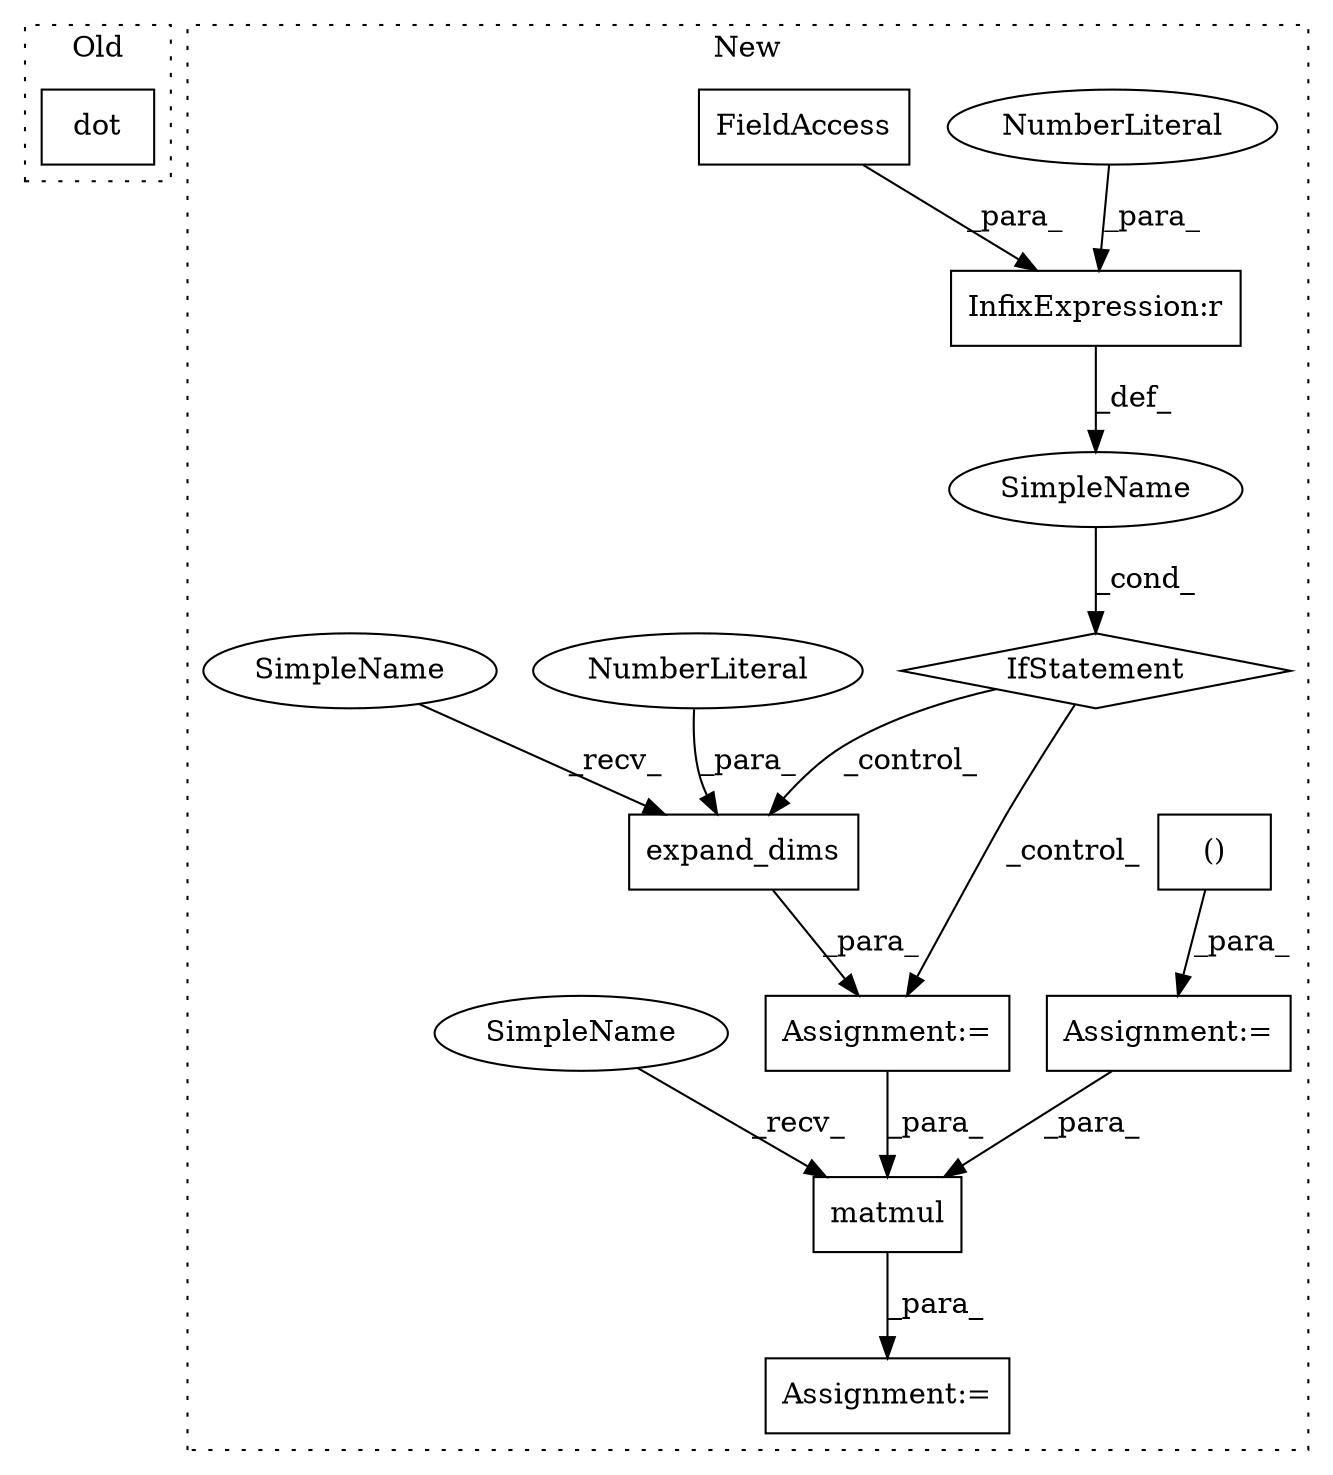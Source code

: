 digraph G {
subgraph cluster0 {
1 [label="dot" a="32" s="4668,4734" l="4,1" shape="box"];
label = "Old";
style="dotted";
}
subgraph cluster1 {
2 [label="matmul" a="32" s="7565,7591" l="7,1" shape="box"];
3 [label="Assignment:=" a="7" s="7558" l="1" shape="box"];
4 [label="Assignment:=" a="7" s="6557" l="1" shape="box"];
5 [label="expand_dims" a="32" s="6564,6589" l="12,1" shape="box"];
6 [label="NumberLiteral" a="34" s="6588" l="1" shape="ellipse"];
7 [label="()" a="106" s="7039" l="53" shape="box"];
8 [label="IfStatement" a="25" s="6511,6536" l="4,2" shape="diamond"];
9 [label="SimpleName" a="42" s="" l="" shape="ellipse"];
10 [label="InfixExpression:r" a="27" s="6531" l="4" shape="box"];
11 [label="NumberLiteral" a="34" s="6535" l="1" shape="ellipse"];
12 [label="FieldAccess" a="22" s="6515" l="16" shape="box"];
13 [label="Assignment:=" a="7" s="7021" l="1" shape="box"];
14 [label="SimpleName" a="42" s="6558" l="5" shape="ellipse"];
15 [label="SimpleName" a="42" s="7559" l="5" shape="ellipse"];
label = "New";
style="dotted";
}
2 -> 3 [label="_para_"];
4 -> 2 [label="_para_"];
5 -> 4 [label="_para_"];
6 -> 5 [label="_para_"];
7 -> 13 [label="_para_"];
8 -> 4 [label="_control_"];
8 -> 5 [label="_control_"];
9 -> 8 [label="_cond_"];
10 -> 9 [label="_def_"];
11 -> 10 [label="_para_"];
12 -> 10 [label="_para_"];
13 -> 2 [label="_para_"];
14 -> 5 [label="_recv_"];
15 -> 2 [label="_recv_"];
}